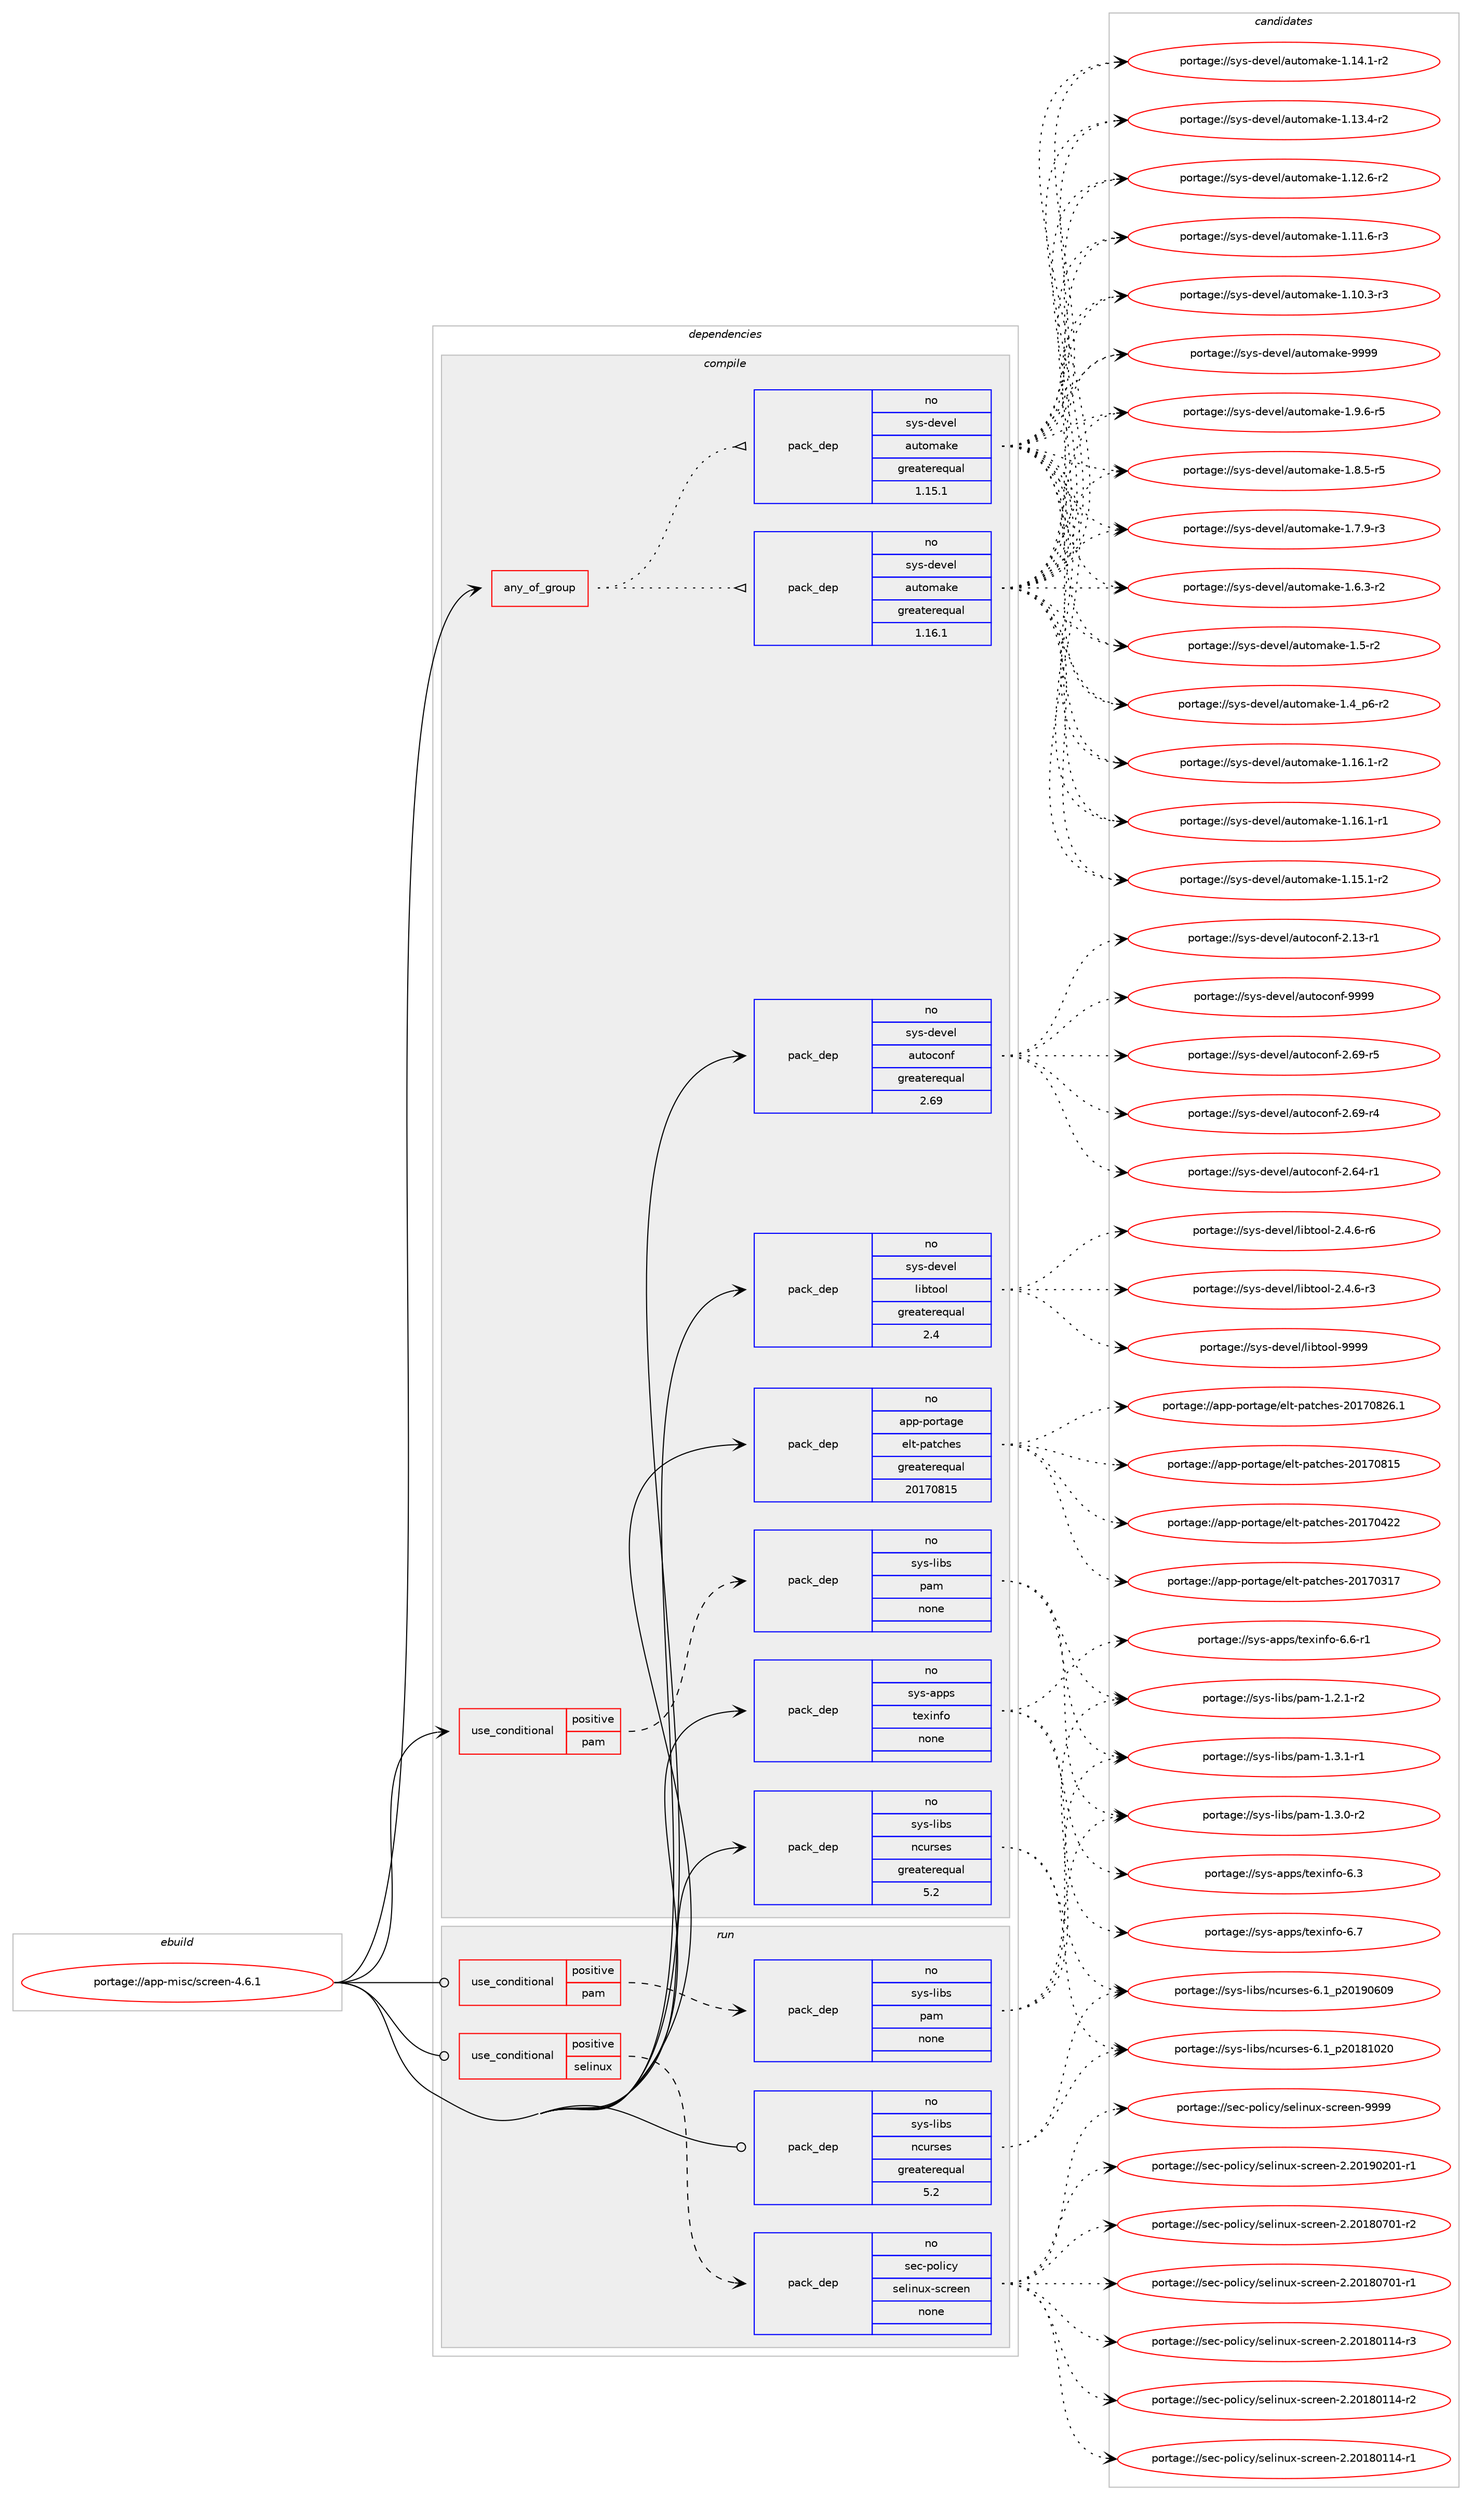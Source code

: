 digraph prolog {

# *************
# Graph options
# *************

newrank=true;
concentrate=true;
compound=true;
graph [rankdir=LR,fontname=Helvetica,fontsize=10,ranksep=1.5];#, ranksep=2.5, nodesep=0.2];
edge  [arrowhead=vee];
node  [fontname=Helvetica,fontsize=10];

# **********
# The ebuild
# **********

subgraph cluster_leftcol {
color=gray;
rank=same;
label=<<i>ebuild</i>>;
id [label="portage://app-misc/screen-4.6.1", color=red, width=4, href="../app-misc/screen-4.6.1.svg"];
}

# ****************
# The dependencies
# ****************

subgraph cluster_midcol {
color=gray;
label=<<i>dependencies</i>>;
subgraph cluster_compile {
fillcolor="#eeeeee";
style=filled;
label=<<i>compile</i>>;
subgraph any7896 {
dependency609920 [label=<<TABLE BORDER="0" CELLBORDER="1" CELLSPACING="0" CELLPADDING="4"><TR><TD CELLPADDING="10">any_of_group</TD></TR></TABLE>>, shape=none, color=red];subgraph pack458905 {
dependency609921 [label=<<TABLE BORDER="0" CELLBORDER="1" CELLSPACING="0" CELLPADDING="4" WIDTH="220"><TR><TD ROWSPAN="6" CELLPADDING="30">pack_dep</TD></TR><TR><TD WIDTH="110">no</TD></TR><TR><TD>sys-devel</TD></TR><TR><TD>automake</TD></TR><TR><TD>greaterequal</TD></TR><TR><TD>1.16.1</TD></TR></TABLE>>, shape=none, color=blue];
}
dependency609920:e -> dependency609921:w [weight=20,style="dotted",arrowhead="oinv"];
subgraph pack458906 {
dependency609922 [label=<<TABLE BORDER="0" CELLBORDER="1" CELLSPACING="0" CELLPADDING="4" WIDTH="220"><TR><TD ROWSPAN="6" CELLPADDING="30">pack_dep</TD></TR><TR><TD WIDTH="110">no</TD></TR><TR><TD>sys-devel</TD></TR><TR><TD>automake</TD></TR><TR><TD>greaterequal</TD></TR><TR><TD>1.15.1</TD></TR></TABLE>>, shape=none, color=blue];
}
dependency609920:e -> dependency609922:w [weight=20,style="dotted",arrowhead="oinv"];
}
id:e -> dependency609920:w [weight=20,style="solid",arrowhead="vee"];
subgraph cond142843 {
dependency609923 [label=<<TABLE BORDER="0" CELLBORDER="1" CELLSPACING="0" CELLPADDING="4"><TR><TD ROWSPAN="3" CELLPADDING="10">use_conditional</TD></TR><TR><TD>positive</TD></TR><TR><TD>pam</TD></TR></TABLE>>, shape=none, color=red];
subgraph pack458907 {
dependency609924 [label=<<TABLE BORDER="0" CELLBORDER="1" CELLSPACING="0" CELLPADDING="4" WIDTH="220"><TR><TD ROWSPAN="6" CELLPADDING="30">pack_dep</TD></TR><TR><TD WIDTH="110">no</TD></TR><TR><TD>sys-libs</TD></TR><TR><TD>pam</TD></TR><TR><TD>none</TD></TR><TR><TD></TD></TR></TABLE>>, shape=none, color=blue];
}
dependency609923:e -> dependency609924:w [weight=20,style="dashed",arrowhead="vee"];
}
id:e -> dependency609923:w [weight=20,style="solid",arrowhead="vee"];
subgraph pack458908 {
dependency609925 [label=<<TABLE BORDER="0" CELLBORDER="1" CELLSPACING="0" CELLPADDING="4" WIDTH="220"><TR><TD ROWSPAN="6" CELLPADDING="30">pack_dep</TD></TR><TR><TD WIDTH="110">no</TD></TR><TR><TD>app-portage</TD></TR><TR><TD>elt-patches</TD></TR><TR><TD>greaterequal</TD></TR><TR><TD>20170815</TD></TR></TABLE>>, shape=none, color=blue];
}
id:e -> dependency609925:w [weight=20,style="solid",arrowhead="vee"];
subgraph pack458909 {
dependency609926 [label=<<TABLE BORDER="0" CELLBORDER="1" CELLSPACING="0" CELLPADDING="4" WIDTH="220"><TR><TD ROWSPAN="6" CELLPADDING="30">pack_dep</TD></TR><TR><TD WIDTH="110">no</TD></TR><TR><TD>sys-apps</TD></TR><TR><TD>texinfo</TD></TR><TR><TD>none</TD></TR><TR><TD></TD></TR></TABLE>>, shape=none, color=blue];
}
id:e -> dependency609926:w [weight=20,style="solid",arrowhead="vee"];
subgraph pack458910 {
dependency609927 [label=<<TABLE BORDER="0" CELLBORDER="1" CELLSPACING="0" CELLPADDING="4" WIDTH="220"><TR><TD ROWSPAN="6" CELLPADDING="30">pack_dep</TD></TR><TR><TD WIDTH="110">no</TD></TR><TR><TD>sys-devel</TD></TR><TR><TD>autoconf</TD></TR><TR><TD>greaterequal</TD></TR><TR><TD>2.69</TD></TR></TABLE>>, shape=none, color=blue];
}
id:e -> dependency609927:w [weight=20,style="solid",arrowhead="vee"];
subgraph pack458911 {
dependency609928 [label=<<TABLE BORDER="0" CELLBORDER="1" CELLSPACING="0" CELLPADDING="4" WIDTH="220"><TR><TD ROWSPAN="6" CELLPADDING="30">pack_dep</TD></TR><TR><TD WIDTH="110">no</TD></TR><TR><TD>sys-devel</TD></TR><TR><TD>libtool</TD></TR><TR><TD>greaterequal</TD></TR><TR><TD>2.4</TD></TR></TABLE>>, shape=none, color=blue];
}
id:e -> dependency609928:w [weight=20,style="solid",arrowhead="vee"];
subgraph pack458912 {
dependency609929 [label=<<TABLE BORDER="0" CELLBORDER="1" CELLSPACING="0" CELLPADDING="4" WIDTH="220"><TR><TD ROWSPAN="6" CELLPADDING="30">pack_dep</TD></TR><TR><TD WIDTH="110">no</TD></TR><TR><TD>sys-libs</TD></TR><TR><TD>ncurses</TD></TR><TR><TD>greaterequal</TD></TR><TR><TD>5.2</TD></TR></TABLE>>, shape=none, color=blue];
}
id:e -> dependency609929:w [weight=20,style="solid",arrowhead="vee"];
}
subgraph cluster_compileandrun {
fillcolor="#eeeeee";
style=filled;
label=<<i>compile and run</i>>;
}
subgraph cluster_run {
fillcolor="#eeeeee";
style=filled;
label=<<i>run</i>>;
subgraph cond142844 {
dependency609930 [label=<<TABLE BORDER="0" CELLBORDER="1" CELLSPACING="0" CELLPADDING="4"><TR><TD ROWSPAN="3" CELLPADDING="10">use_conditional</TD></TR><TR><TD>positive</TD></TR><TR><TD>pam</TD></TR></TABLE>>, shape=none, color=red];
subgraph pack458913 {
dependency609931 [label=<<TABLE BORDER="0" CELLBORDER="1" CELLSPACING="0" CELLPADDING="4" WIDTH="220"><TR><TD ROWSPAN="6" CELLPADDING="30">pack_dep</TD></TR><TR><TD WIDTH="110">no</TD></TR><TR><TD>sys-libs</TD></TR><TR><TD>pam</TD></TR><TR><TD>none</TD></TR><TR><TD></TD></TR></TABLE>>, shape=none, color=blue];
}
dependency609930:e -> dependency609931:w [weight=20,style="dashed",arrowhead="vee"];
}
id:e -> dependency609930:w [weight=20,style="solid",arrowhead="odot"];
subgraph cond142845 {
dependency609932 [label=<<TABLE BORDER="0" CELLBORDER="1" CELLSPACING="0" CELLPADDING="4"><TR><TD ROWSPAN="3" CELLPADDING="10">use_conditional</TD></TR><TR><TD>positive</TD></TR><TR><TD>selinux</TD></TR></TABLE>>, shape=none, color=red];
subgraph pack458914 {
dependency609933 [label=<<TABLE BORDER="0" CELLBORDER="1" CELLSPACING="0" CELLPADDING="4" WIDTH="220"><TR><TD ROWSPAN="6" CELLPADDING="30">pack_dep</TD></TR><TR><TD WIDTH="110">no</TD></TR><TR><TD>sec-policy</TD></TR><TR><TD>selinux-screen</TD></TR><TR><TD>none</TD></TR><TR><TD></TD></TR></TABLE>>, shape=none, color=blue];
}
dependency609932:e -> dependency609933:w [weight=20,style="dashed",arrowhead="vee"];
}
id:e -> dependency609932:w [weight=20,style="solid",arrowhead="odot"];
subgraph pack458915 {
dependency609934 [label=<<TABLE BORDER="0" CELLBORDER="1" CELLSPACING="0" CELLPADDING="4" WIDTH="220"><TR><TD ROWSPAN="6" CELLPADDING="30">pack_dep</TD></TR><TR><TD WIDTH="110">no</TD></TR><TR><TD>sys-libs</TD></TR><TR><TD>ncurses</TD></TR><TR><TD>greaterequal</TD></TR><TR><TD>5.2</TD></TR></TABLE>>, shape=none, color=blue];
}
id:e -> dependency609934:w [weight=20,style="solid",arrowhead="odot"];
}
}

# **************
# The candidates
# **************

subgraph cluster_choices {
rank=same;
color=gray;
label=<<i>candidates</i>>;

subgraph choice458905 {
color=black;
nodesep=1;
choice115121115451001011181011084797117116111109971071014557575757 [label="portage://sys-devel/automake-9999", color=red, width=4,href="../sys-devel/automake-9999.svg"];
choice115121115451001011181011084797117116111109971071014549465746544511453 [label="portage://sys-devel/automake-1.9.6-r5", color=red, width=4,href="../sys-devel/automake-1.9.6-r5.svg"];
choice115121115451001011181011084797117116111109971071014549465646534511453 [label="portage://sys-devel/automake-1.8.5-r5", color=red, width=4,href="../sys-devel/automake-1.8.5-r5.svg"];
choice115121115451001011181011084797117116111109971071014549465546574511451 [label="portage://sys-devel/automake-1.7.9-r3", color=red, width=4,href="../sys-devel/automake-1.7.9-r3.svg"];
choice115121115451001011181011084797117116111109971071014549465446514511450 [label="portage://sys-devel/automake-1.6.3-r2", color=red, width=4,href="../sys-devel/automake-1.6.3-r2.svg"];
choice11512111545100101118101108479711711611110997107101454946534511450 [label="portage://sys-devel/automake-1.5-r2", color=red, width=4,href="../sys-devel/automake-1.5-r2.svg"];
choice115121115451001011181011084797117116111109971071014549465295112544511450 [label="portage://sys-devel/automake-1.4_p6-r2", color=red, width=4,href="../sys-devel/automake-1.4_p6-r2.svg"];
choice11512111545100101118101108479711711611110997107101454946495446494511450 [label="portage://sys-devel/automake-1.16.1-r2", color=red, width=4,href="../sys-devel/automake-1.16.1-r2.svg"];
choice11512111545100101118101108479711711611110997107101454946495446494511449 [label="portage://sys-devel/automake-1.16.1-r1", color=red, width=4,href="../sys-devel/automake-1.16.1-r1.svg"];
choice11512111545100101118101108479711711611110997107101454946495346494511450 [label="portage://sys-devel/automake-1.15.1-r2", color=red, width=4,href="../sys-devel/automake-1.15.1-r2.svg"];
choice11512111545100101118101108479711711611110997107101454946495246494511450 [label="portage://sys-devel/automake-1.14.1-r2", color=red, width=4,href="../sys-devel/automake-1.14.1-r2.svg"];
choice11512111545100101118101108479711711611110997107101454946495146524511450 [label="portage://sys-devel/automake-1.13.4-r2", color=red, width=4,href="../sys-devel/automake-1.13.4-r2.svg"];
choice11512111545100101118101108479711711611110997107101454946495046544511450 [label="portage://sys-devel/automake-1.12.6-r2", color=red, width=4,href="../sys-devel/automake-1.12.6-r2.svg"];
choice11512111545100101118101108479711711611110997107101454946494946544511451 [label="portage://sys-devel/automake-1.11.6-r3", color=red, width=4,href="../sys-devel/automake-1.11.6-r3.svg"];
choice11512111545100101118101108479711711611110997107101454946494846514511451 [label="portage://sys-devel/automake-1.10.3-r3", color=red, width=4,href="../sys-devel/automake-1.10.3-r3.svg"];
dependency609921:e -> choice115121115451001011181011084797117116111109971071014557575757:w [style=dotted,weight="100"];
dependency609921:e -> choice115121115451001011181011084797117116111109971071014549465746544511453:w [style=dotted,weight="100"];
dependency609921:e -> choice115121115451001011181011084797117116111109971071014549465646534511453:w [style=dotted,weight="100"];
dependency609921:e -> choice115121115451001011181011084797117116111109971071014549465546574511451:w [style=dotted,weight="100"];
dependency609921:e -> choice115121115451001011181011084797117116111109971071014549465446514511450:w [style=dotted,weight="100"];
dependency609921:e -> choice11512111545100101118101108479711711611110997107101454946534511450:w [style=dotted,weight="100"];
dependency609921:e -> choice115121115451001011181011084797117116111109971071014549465295112544511450:w [style=dotted,weight="100"];
dependency609921:e -> choice11512111545100101118101108479711711611110997107101454946495446494511450:w [style=dotted,weight="100"];
dependency609921:e -> choice11512111545100101118101108479711711611110997107101454946495446494511449:w [style=dotted,weight="100"];
dependency609921:e -> choice11512111545100101118101108479711711611110997107101454946495346494511450:w [style=dotted,weight="100"];
dependency609921:e -> choice11512111545100101118101108479711711611110997107101454946495246494511450:w [style=dotted,weight="100"];
dependency609921:e -> choice11512111545100101118101108479711711611110997107101454946495146524511450:w [style=dotted,weight="100"];
dependency609921:e -> choice11512111545100101118101108479711711611110997107101454946495046544511450:w [style=dotted,weight="100"];
dependency609921:e -> choice11512111545100101118101108479711711611110997107101454946494946544511451:w [style=dotted,weight="100"];
dependency609921:e -> choice11512111545100101118101108479711711611110997107101454946494846514511451:w [style=dotted,weight="100"];
}
subgraph choice458906 {
color=black;
nodesep=1;
choice115121115451001011181011084797117116111109971071014557575757 [label="portage://sys-devel/automake-9999", color=red, width=4,href="../sys-devel/automake-9999.svg"];
choice115121115451001011181011084797117116111109971071014549465746544511453 [label="portage://sys-devel/automake-1.9.6-r5", color=red, width=4,href="../sys-devel/automake-1.9.6-r5.svg"];
choice115121115451001011181011084797117116111109971071014549465646534511453 [label="portage://sys-devel/automake-1.8.5-r5", color=red, width=4,href="../sys-devel/automake-1.8.5-r5.svg"];
choice115121115451001011181011084797117116111109971071014549465546574511451 [label="portage://sys-devel/automake-1.7.9-r3", color=red, width=4,href="../sys-devel/automake-1.7.9-r3.svg"];
choice115121115451001011181011084797117116111109971071014549465446514511450 [label="portage://sys-devel/automake-1.6.3-r2", color=red, width=4,href="../sys-devel/automake-1.6.3-r2.svg"];
choice11512111545100101118101108479711711611110997107101454946534511450 [label="portage://sys-devel/automake-1.5-r2", color=red, width=4,href="../sys-devel/automake-1.5-r2.svg"];
choice115121115451001011181011084797117116111109971071014549465295112544511450 [label="portage://sys-devel/automake-1.4_p6-r2", color=red, width=4,href="../sys-devel/automake-1.4_p6-r2.svg"];
choice11512111545100101118101108479711711611110997107101454946495446494511450 [label="portage://sys-devel/automake-1.16.1-r2", color=red, width=4,href="../sys-devel/automake-1.16.1-r2.svg"];
choice11512111545100101118101108479711711611110997107101454946495446494511449 [label="portage://sys-devel/automake-1.16.1-r1", color=red, width=4,href="../sys-devel/automake-1.16.1-r1.svg"];
choice11512111545100101118101108479711711611110997107101454946495346494511450 [label="portage://sys-devel/automake-1.15.1-r2", color=red, width=4,href="../sys-devel/automake-1.15.1-r2.svg"];
choice11512111545100101118101108479711711611110997107101454946495246494511450 [label="portage://sys-devel/automake-1.14.1-r2", color=red, width=4,href="../sys-devel/automake-1.14.1-r2.svg"];
choice11512111545100101118101108479711711611110997107101454946495146524511450 [label="portage://sys-devel/automake-1.13.4-r2", color=red, width=4,href="../sys-devel/automake-1.13.4-r2.svg"];
choice11512111545100101118101108479711711611110997107101454946495046544511450 [label="portage://sys-devel/automake-1.12.6-r2", color=red, width=4,href="../sys-devel/automake-1.12.6-r2.svg"];
choice11512111545100101118101108479711711611110997107101454946494946544511451 [label="portage://sys-devel/automake-1.11.6-r3", color=red, width=4,href="../sys-devel/automake-1.11.6-r3.svg"];
choice11512111545100101118101108479711711611110997107101454946494846514511451 [label="portage://sys-devel/automake-1.10.3-r3", color=red, width=4,href="../sys-devel/automake-1.10.3-r3.svg"];
dependency609922:e -> choice115121115451001011181011084797117116111109971071014557575757:w [style=dotted,weight="100"];
dependency609922:e -> choice115121115451001011181011084797117116111109971071014549465746544511453:w [style=dotted,weight="100"];
dependency609922:e -> choice115121115451001011181011084797117116111109971071014549465646534511453:w [style=dotted,weight="100"];
dependency609922:e -> choice115121115451001011181011084797117116111109971071014549465546574511451:w [style=dotted,weight="100"];
dependency609922:e -> choice115121115451001011181011084797117116111109971071014549465446514511450:w [style=dotted,weight="100"];
dependency609922:e -> choice11512111545100101118101108479711711611110997107101454946534511450:w [style=dotted,weight="100"];
dependency609922:e -> choice115121115451001011181011084797117116111109971071014549465295112544511450:w [style=dotted,weight="100"];
dependency609922:e -> choice11512111545100101118101108479711711611110997107101454946495446494511450:w [style=dotted,weight="100"];
dependency609922:e -> choice11512111545100101118101108479711711611110997107101454946495446494511449:w [style=dotted,weight="100"];
dependency609922:e -> choice11512111545100101118101108479711711611110997107101454946495346494511450:w [style=dotted,weight="100"];
dependency609922:e -> choice11512111545100101118101108479711711611110997107101454946495246494511450:w [style=dotted,weight="100"];
dependency609922:e -> choice11512111545100101118101108479711711611110997107101454946495146524511450:w [style=dotted,weight="100"];
dependency609922:e -> choice11512111545100101118101108479711711611110997107101454946495046544511450:w [style=dotted,weight="100"];
dependency609922:e -> choice11512111545100101118101108479711711611110997107101454946494946544511451:w [style=dotted,weight="100"];
dependency609922:e -> choice11512111545100101118101108479711711611110997107101454946494846514511451:w [style=dotted,weight="100"];
}
subgraph choice458907 {
color=black;
nodesep=1;
choice115121115451081059811547112971094549465146494511449 [label="portage://sys-libs/pam-1.3.1-r1", color=red, width=4,href="../sys-libs/pam-1.3.1-r1.svg"];
choice115121115451081059811547112971094549465146484511450 [label="portage://sys-libs/pam-1.3.0-r2", color=red, width=4,href="../sys-libs/pam-1.3.0-r2.svg"];
choice115121115451081059811547112971094549465046494511450 [label="portage://sys-libs/pam-1.2.1-r2", color=red, width=4,href="../sys-libs/pam-1.2.1-r2.svg"];
dependency609924:e -> choice115121115451081059811547112971094549465146494511449:w [style=dotted,weight="100"];
dependency609924:e -> choice115121115451081059811547112971094549465146484511450:w [style=dotted,weight="100"];
dependency609924:e -> choice115121115451081059811547112971094549465046494511450:w [style=dotted,weight="100"];
}
subgraph choice458908 {
color=black;
nodesep=1;
choice971121124511211111411697103101471011081164511297116991041011154550484955485650544649 [label="portage://app-portage/elt-patches-20170826.1", color=red, width=4,href="../app-portage/elt-patches-20170826.1.svg"];
choice97112112451121111141169710310147101108116451129711699104101115455048495548564953 [label="portage://app-portage/elt-patches-20170815", color=red, width=4,href="../app-portage/elt-patches-20170815.svg"];
choice97112112451121111141169710310147101108116451129711699104101115455048495548525050 [label="portage://app-portage/elt-patches-20170422", color=red, width=4,href="../app-portage/elt-patches-20170422.svg"];
choice97112112451121111141169710310147101108116451129711699104101115455048495548514955 [label="portage://app-portage/elt-patches-20170317", color=red, width=4,href="../app-portage/elt-patches-20170317.svg"];
dependency609925:e -> choice971121124511211111411697103101471011081164511297116991041011154550484955485650544649:w [style=dotted,weight="100"];
dependency609925:e -> choice97112112451121111141169710310147101108116451129711699104101115455048495548564953:w [style=dotted,weight="100"];
dependency609925:e -> choice97112112451121111141169710310147101108116451129711699104101115455048495548525050:w [style=dotted,weight="100"];
dependency609925:e -> choice97112112451121111141169710310147101108116451129711699104101115455048495548514955:w [style=dotted,weight="100"];
}
subgraph choice458909 {
color=black;
nodesep=1;
choice11512111545971121121154711610112010511010211145544655 [label="portage://sys-apps/texinfo-6.7", color=red, width=4,href="../sys-apps/texinfo-6.7.svg"];
choice115121115459711211211547116101120105110102111455446544511449 [label="portage://sys-apps/texinfo-6.6-r1", color=red, width=4,href="../sys-apps/texinfo-6.6-r1.svg"];
choice11512111545971121121154711610112010511010211145544651 [label="portage://sys-apps/texinfo-6.3", color=red, width=4,href="../sys-apps/texinfo-6.3.svg"];
dependency609926:e -> choice11512111545971121121154711610112010511010211145544655:w [style=dotted,weight="100"];
dependency609926:e -> choice115121115459711211211547116101120105110102111455446544511449:w [style=dotted,weight="100"];
dependency609926:e -> choice11512111545971121121154711610112010511010211145544651:w [style=dotted,weight="100"];
}
subgraph choice458910 {
color=black;
nodesep=1;
choice115121115451001011181011084797117116111991111101024557575757 [label="portage://sys-devel/autoconf-9999", color=red, width=4,href="../sys-devel/autoconf-9999.svg"];
choice1151211154510010111810110847971171161119911111010245504654574511453 [label="portage://sys-devel/autoconf-2.69-r5", color=red, width=4,href="../sys-devel/autoconf-2.69-r5.svg"];
choice1151211154510010111810110847971171161119911111010245504654574511452 [label="portage://sys-devel/autoconf-2.69-r4", color=red, width=4,href="../sys-devel/autoconf-2.69-r4.svg"];
choice1151211154510010111810110847971171161119911111010245504654524511449 [label="portage://sys-devel/autoconf-2.64-r1", color=red, width=4,href="../sys-devel/autoconf-2.64-r1.svg"];
choice1151211154510010111810110847971171161119911111010245504649514511449 [label="portage://sys-devel/autoconf-2.13-r1", color=red, width=4,href="../sys-devel/autoconf-2.13-r1.svg"];
dependency609927:e -> choice115121115451001011181011084797117116111991111101024557575757:w [style=dotted,weight="100"];
dependency609927:e -> choice1151211154510010111810110847971171161119911111010245504654574511453:w [style=dotted,weight="100"];
dependency609927:e -> choice1151211154510010111810110847971171161119911111010245504654574511452:w [style=dotted,weight="100"];
dependency609927:e -> choice1151211154510010111810110847971171161119911111010245504654524511449:w [style=dotted,weight="100"];
dependency609927:e -> choice1151211154510010111810110847971171161119911111010245504649514511449:w [style=dotted,weight="100"];
}
subgraph choice458911 {
color=black;
nodesep=1;
choice1151211154510010111810110847108105981161111111084557575757 [label="portage://sys-devel/libtool-9999", color=red, width=4,href="../sys-devel/libtool-9999.svg"];
choice1151211154510010111810110847108105981161111111084550465246544511454 [label="portage://sys-devel/libtool-2.4.6-r6", color=red, width=4,href="../sys-devel/libtool-2.4.6-r6.svg"];
choice1151211154510010111810110847108105981161111111084550465246544511451 [label="portage://sys-devel/libtool-2.4.6-r3", color=red, width=4,href="../sys-devel/libtool-2.4.6-r3.svg"];
dependency609928:e -> choice1151211154510010111810110847108105981161111111084557575757:w [style=dotted,weight="100"];
dependency609928:e -> choice1151211154510010111810110847108105981161111111084550465246544511454:w [style=dotted,weight="100"];
dependency609928:e -> choice1151211154510010111810110847108105981161111111084550465246544511451:w [style=dotted,weight="100"];
}
subgraph choice458912 {
color=black;
nodesep=1;
choice1151211154510810598115471109911711411510111545544649951125048495748544857 [label="portage://sys-libs/ncurses-6.1_p20190609", color=red, width=4,href="../sys-libs/ncurses-6.1_p20190609.svg"];
choice1151211154510810598115471109911711411510111545544649951125048495649485048 [label="portage://sys-libs/ncurses-6.1_p20181020", color=red, width=4,href="../sys-libs/ncurses-6.1_p20181020.svg"];
dependency609929:e -> choice1151211154510810598115471109911711411510111545544649951125048495748544857:w [style=dotted,weight="100"];
dependency609929:e -> choice1151211154510810598115471109911711411510111545544649951125048495649485048:w [style=dotted,weight="100"];
}
subgraph choice458913 {
color=black;
nodesep=1;
choice115121115451081059811547112971094549465146494511449 [label="portage://sys-libs/pam-1.3.1-r1", color=red, width=4,href="../sys-libs/pam-1.3.1-r1.svg"];
choice115121115451081059811547112971094549465146484511450 [label="portage://sys-libs/pam-1.3.0-r2", color=red, width=4,href="../sys-libs/pam-1.3.0-r2.svg"];
choice115121115451081059811547112971094549465046494511450 [label="portage://sys-libs/pam-1.2.1-r2", color=red, width=4,href="../sys-libs/pam-1.2.1-r2.svg"];
dependency609931:e -> choice115121115451081059811547112971094549465146494511449:w [style=dotted,weight="100"];
dependency609931:e -> choice115121115451081059811547112971094549465146484511450:w [style=dotted,weight="100"];
dependency609931:e -> choice115121115451081059811547112971094549465046494511450:w [style=dotted,weight="100"];
}
subgraph choice458914 {
color=black;
nodesep=1;
choice1151019945112111108105991214711510110810511011712045115991141011011104557575757 [label="portage://sec-policy/selinux-screen-9999", color=red, width=4,href="../sec-policy/selinux-screen-9999.svg"];
choice11510199451121111081059912147115101108105110117120451159911410110111045504650484957485048494511449 [label="portage://sec-policy/selinux-screen-2.20190201-r1", color=red, width=4,href="../sec-policy/selinux-screen-2.20190201-r1.svg"];
choice11510199451121111081059912147115101108105110117120451159911410110111045504650484956485548494511450 [label="portage://sec-policy/selinux-screen-2.20180701-r2", color=red, width=4,href="../sec-policy/selinux-screen-2.20180701-r2.svg"];
choice11510199451121111081059912147115101108105110117120451159911410110111045504650484956485548494511449 [label="portage://sec-policy/selinux-screen-2.20180701-r1", color=red, width=4,href="../sec-policy/selinux-screen-2.20180701-r1.svg"];
choice11510199451121111081059912147115101108105110117120451159911410110111045504650484956484949524511451 [label="portage://sec-policy/selinux-screen-2.20180114-r3", color=red, width=4,href="../sec-policy/selinux-screen-2.20180114-r3.svg"];
choice11510199451121111081059912147115101108105110117120451159911410110111045504650484956484949524511450 [label="portage://sec-policy/selinux-screen-2.20180114-r2", color=red, width=4,href="../sec-policy/selinux-screen-2.20180114-r2.svg"];
choice11510199451121111081059912147115101108105110117120451159911410110111045504650484956484949524511449 [label="portage://sec-policy/selinux-screen-2.20180114-r1", color=red, width=4,href="../sec-policy/selinux-screen-2.20180114-r1.svg"];
dependency609933:e -> choice1151019945112111108105991214711510110810511011712045115991141011011104557575757:w [style=dotted,weight="100"];
dependency609933:e -> choice11510199451121111081059912147115101108105110117120451159911410110111045504650484957485048494511449:w [style=dotted,weight="100"];
dependency609933:e -> choice11510199451121111081059912147115101108105110117120451159911410110111045504650484956485548494511450:w [style=dotted,weight="100"];
dependency609933:e -> choice11510199451121111081059912147115101108105110117120451159911410110111045504650484956485548494511449:w [style=dotted,weight="100"];
dependency609933:e -> choice11510199451121111081059912147115101108105110117120451159911410110111045504650484956484949524511451:w [style=dotted,weight="100"];
dependency609933:e -> choice11510199451121111081059912147115101108105110117120451159911410110111045504650484956484949524511450:w [style=dotted,weight="100"];
dependency609933:e -> choice11510199451121111081059912147115101108105110117120451159911410110111045504650484956484949524511449:w [style=dotted,weight="100"];
}
subgraph choice458915 {
color=black;
nodesep=1;
choice1151211154510810598115471109911711411510111545544649951125048495748544857 [label="portage://sys-libs/ncurses-6.1_p20190609", color=red, width=4,href="../sys-libs/ncurses-6.1_p20190609.svg"];
choice1151211154510810598115471109911711411510111545544649951125048495649485048 [label="portage://sys-libs/ncurses-6.1_p20181020", color=red, width=4,href="../sys-libs/ncurses-6.1_p20181020.svg"];
dependency609934:e -> choice1151211154510810598115471109911711411510111545544649951125048495748544857:w [style=dotted,weight="100"];
dependency609934:e -> choice1151211154510810598115471109911711411510111545544649951125048495649485048:w [style=dotted,weight="100"];
}
}

}

